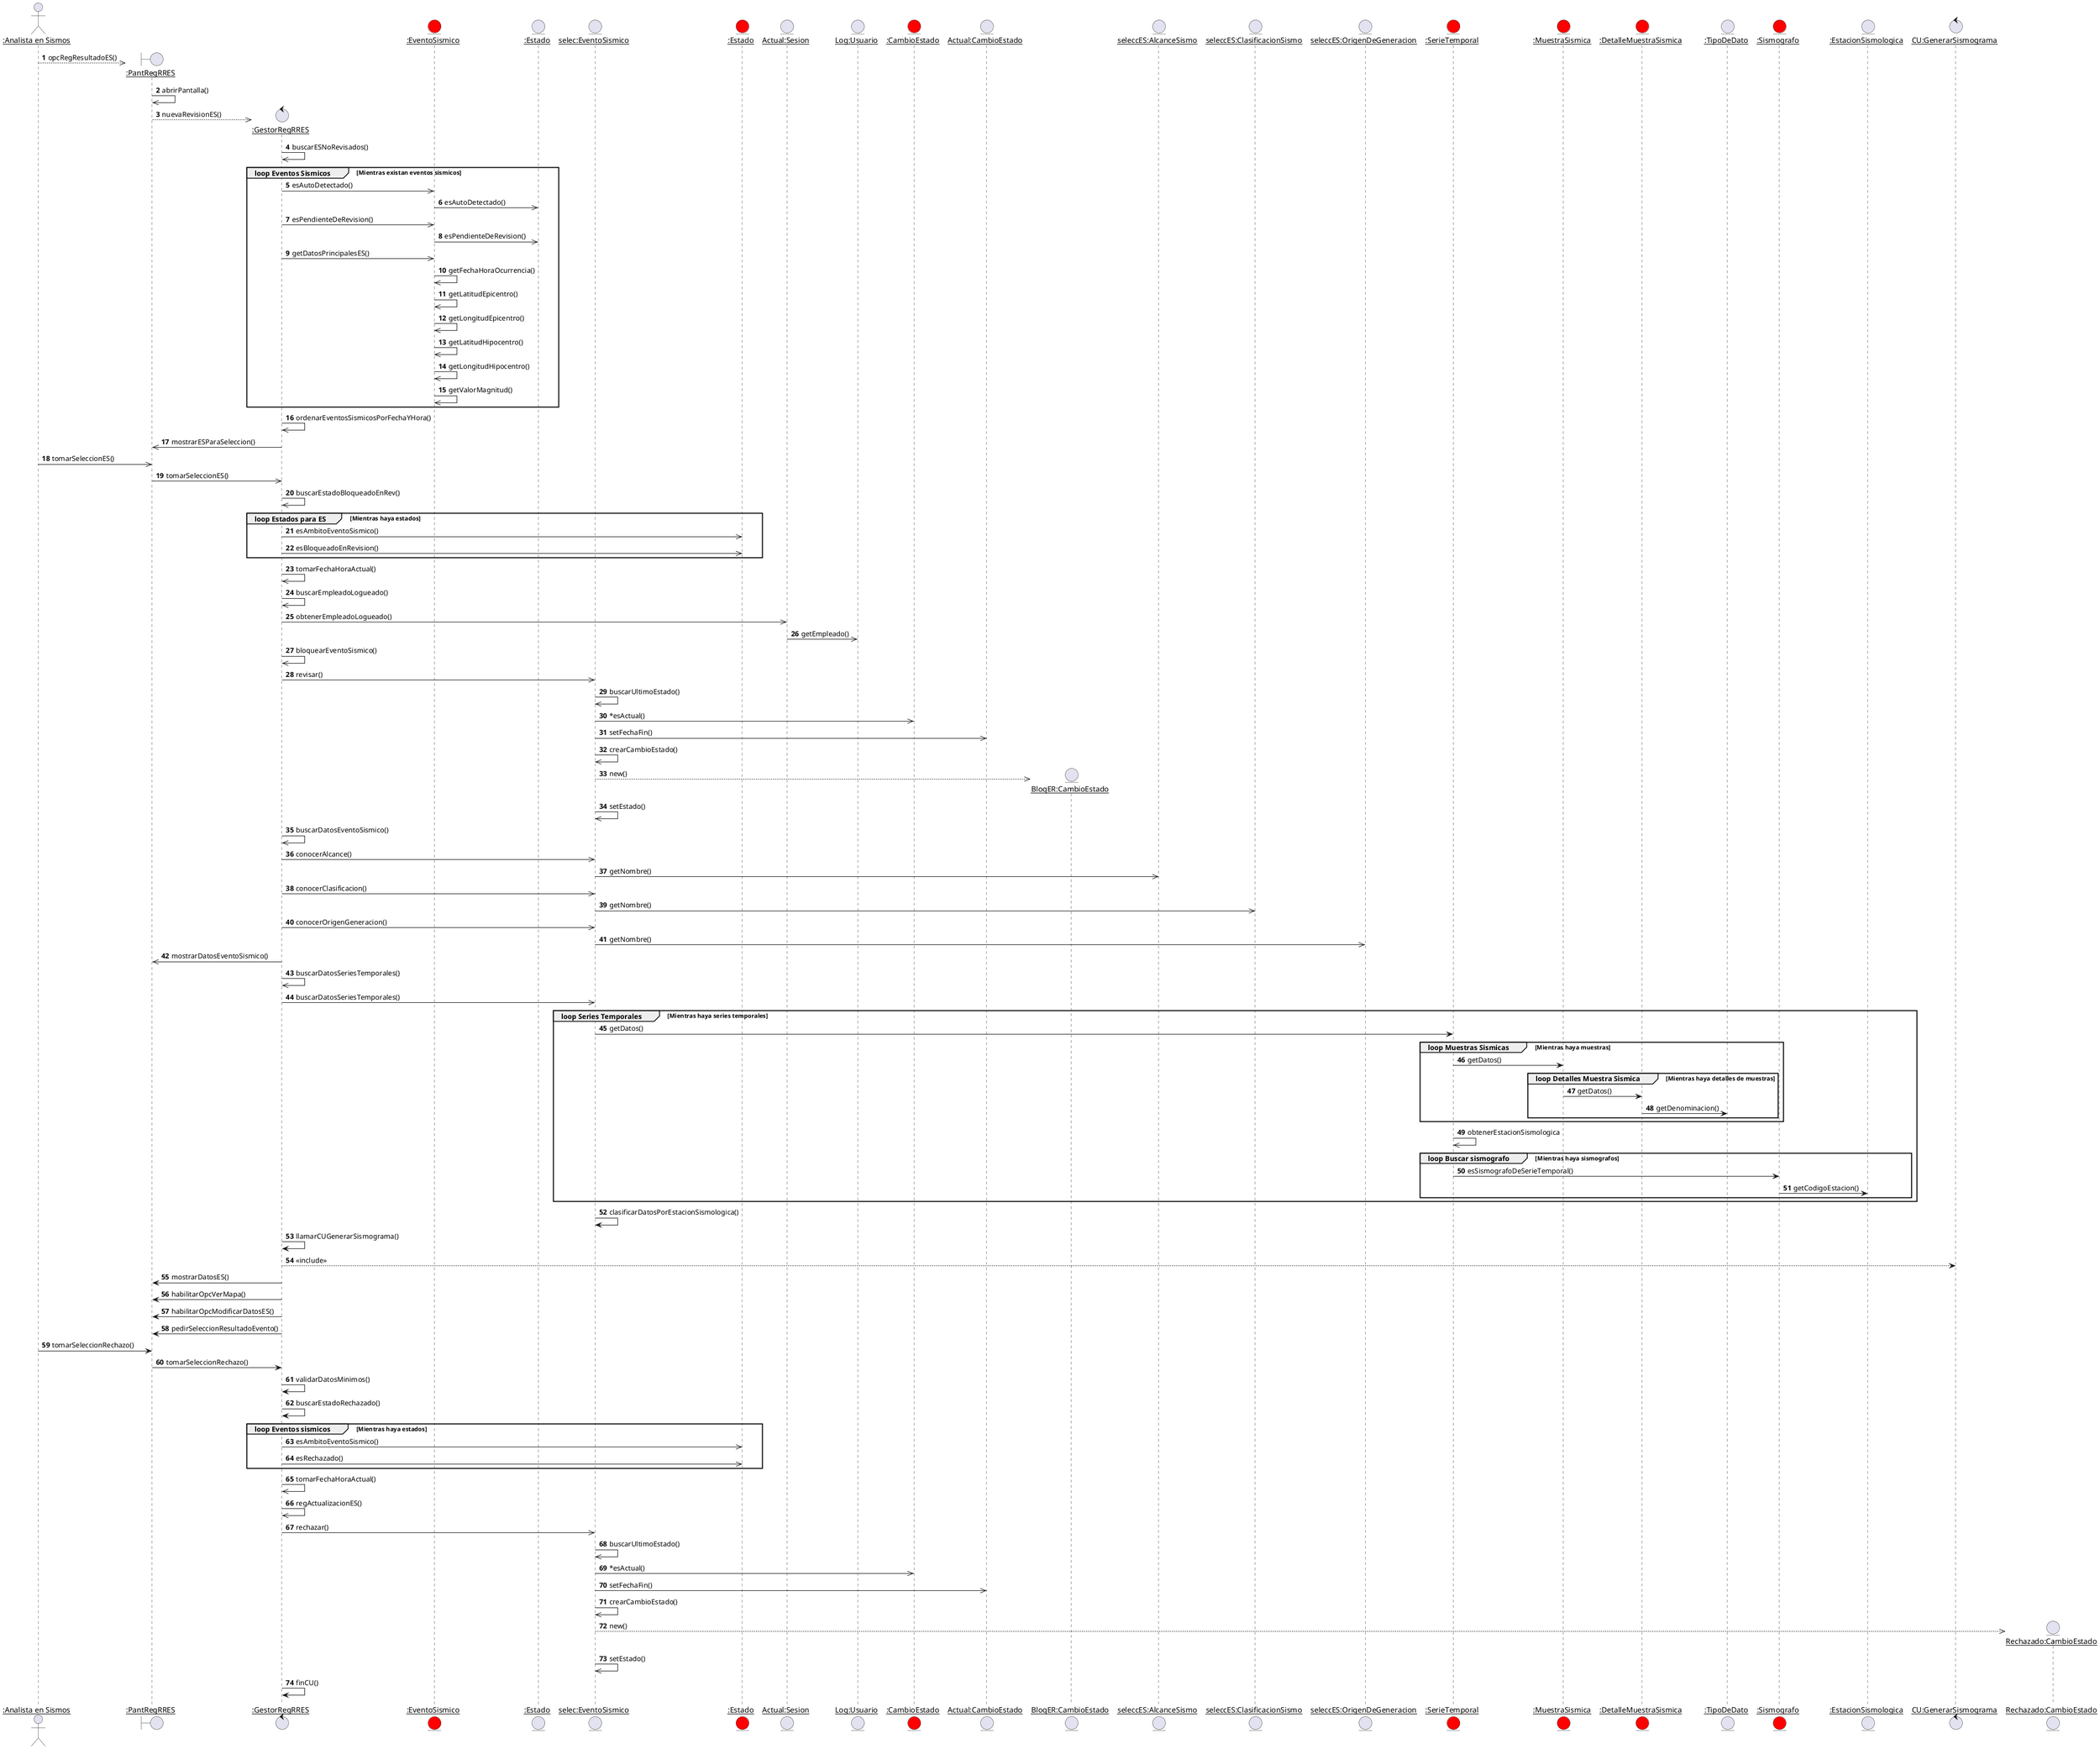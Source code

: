 @startuml realizacionCU23 - PPAI Red Sismica

autonumber

actor "__:Analista en Sismos__" as AeS

create boundary "__:PantRegRRES__" as PRR
AeS -->> PRR: opcRegResultadoES()
PRR ->> PRR: abrirPantalla()

create control "__:GestorRegRRES__" as GR
PRR -->> GR: nuevaRevisionES()

GR ->> GR: buscarESNoRevisados()

entity "__:EventoSismico__" as ES #Red
entity "__:Estado__" as E

group loop Eventos Sismicos [Mientras existan eventos sismicos]
    GR ->> ES: esAutoDetectado()
    ES ->> E: esAutoDetectado()

    GR ->> ES: esPendienteDeRevision()
    ES ->> E: esPendienteDeRevision()

    GR ->> ES: getDatosPrincipalesES()

    ES ->> ES: getFechaHoraOcurrencia()
    ES ->> ES: getLatitudEpicentro()
    ES ->> ES: getLongitudEpicentro()
    ES ->> ES: getLatitudHipocentro()
    ES ->> ES: getLongitudHipocentro()
    ES ->> ES: getValorMagnitud()
end

GR ->> GR: ordenarEventosSismicosPorFechaYHora()

GR ->> PRR: mostrarESParaSeleccion()
AeS ->> PRR: tomarSeleccionES()
PRR ->> GR: tomarSeleccionES()

entity "__selec:EventoSismico__" as SES

GR ->> GR: buscarEstadoBloqueadoEnRev()
entity "__:Estado__" as allE #red

group loop Estados para ES[Mientras haya estados]
    GR ->> allE: esAmbitoEventoSismico()
    GR ->> allE: esBloqueadoEnRevision()
end

GR ->> GR: tomarFechaHoraActual()
GR ->> GR: buscarEmpleadoLogueado()
entity "__Actual:Sesion__" as SA
GR ->> SA: obtenerEmpleadoLogueado()
entity "__Log:Usuario__" as UL
SA ->> UL: getEmpleado()
GR ->> GR: bloquearEventoSismico()
GR ->> SES: revisar()
entity "__:CambioEstado__" as allCE #red
SES ->> SES: buscarUltimoEstado()
SES ->> allCE: ~*esActual()
entity "__Actual:CambioEstado__" as ACE
SES ->> ACE: setFechaFin()

SES ->> SES: crearCambioEstado()

create entity "__BloqER:CambioEstado__" as CE
SES -->> CE: new()
SES ->> SES: setEstado()

GR ->> GR: buscarDatosEventoSismico()
GR ->> SES: conocerAlcance()

entity "__seleccES:AlcanceSismo__" as esAS

SES ->> esAS: getNombre()

GR ->> SES: conocerClasificacion()

entity "__seleccES:ClasificacionSismo__" as esCS

SES ->> esCS: getNombre()

GR ->> SES: conocerOrigenGeneracion()

entity "__seleccES:OrigenDeGeneracion__" as esOG

SES ->> esOG: getNombre()

GR->>PRR: mostrarDatosEventoSismico()

GR ->> GR: buscarDatosSeriesTemporales()

GR ->> SES: buscarDatosSeriesTemporales()

entity "__:SerieTemporal__" as ST #red

group loop Series Temporales [Mientras haya series temporales]
    SES -> ST: getDatos()
    group loop Muestras Sismicas [Mientras haya muestras]
        entity "__:MuestraSismica__" as MS #red
        ST -> MS: getDatos()
        group loop Detalles Muestra Sismica [Mientras haya detalles de muestras]
            entity "__:DetalleMuestraSismica__" as DMS #red
            MS -> DMS: getDatos()
            entity "__:TipoDeDato__" as TdD
            ' Antes de esto podría buscar las denominaciones (dependencia) que necesito y luego preguntarle esTuDenominacion()
            DMS -> TdD: getDenominacion()
        end
    end
    ST ->> ST: obtenerEstacionSismologica
    group loop Buscar sismografo [Mientras haya sismografos]
    entity "__:Sismografo__" as S #Red
    ST -> S: esSismografoDeSerieTemporal()
    entity "__:EstacionSismologica__" as ETS
    S -> ETS: getCodigoEstacion()
    end
end

SES -> SES: clasificarDatosPorEstacionSismologica()

GR -> GR: llamarCUGenerarSismograma()

control "__CU:GenerarSismograma__" as CUSG
GR --> CUSG: <<include>>

GR -> PRR: mostrarDatosES()
GR -> PRR: habilitarOpcVerMapa()
GR -> PRR: habilitarOpcModificarDatosES()
' Puede que acá tenga tomarDatos para cada item que no modifica, y que el valor por defecto sea el que estaba. 
GR -> PRR: pedirSeleccionResultadoEvento()
AeS -> PRR: tomarSeleccionRechazo()
PRR -> GR: tomarSeleccionRechazo()
GR -> GR: validarDatosMinimos()
GR -> GR: buscarEstadoRechazado()

group loop Eventos sismicos [Mientras haya estados]
    GR ->> allE: esAmbitoEventoSismico()
    GR ->> allE: esRechazado()
end

GR ->> GR: tomarFechaHoraActual()
GR ->> GR: regActualizacionES()
GR ->> SES: rechazar()
SES ->> SES: buscarUltimoEstado()
SES ->> allCE: ~*esActual()
SES ->> ACE: setFechaFin()

SES ->> SES: crearCambioEstado()

create entity "__Rechazado:CambioEstado__" as RCE
SES -->> RCE: new()
SES ->> SES: setEstado()

GR -> GR: finCU()

@enduml
